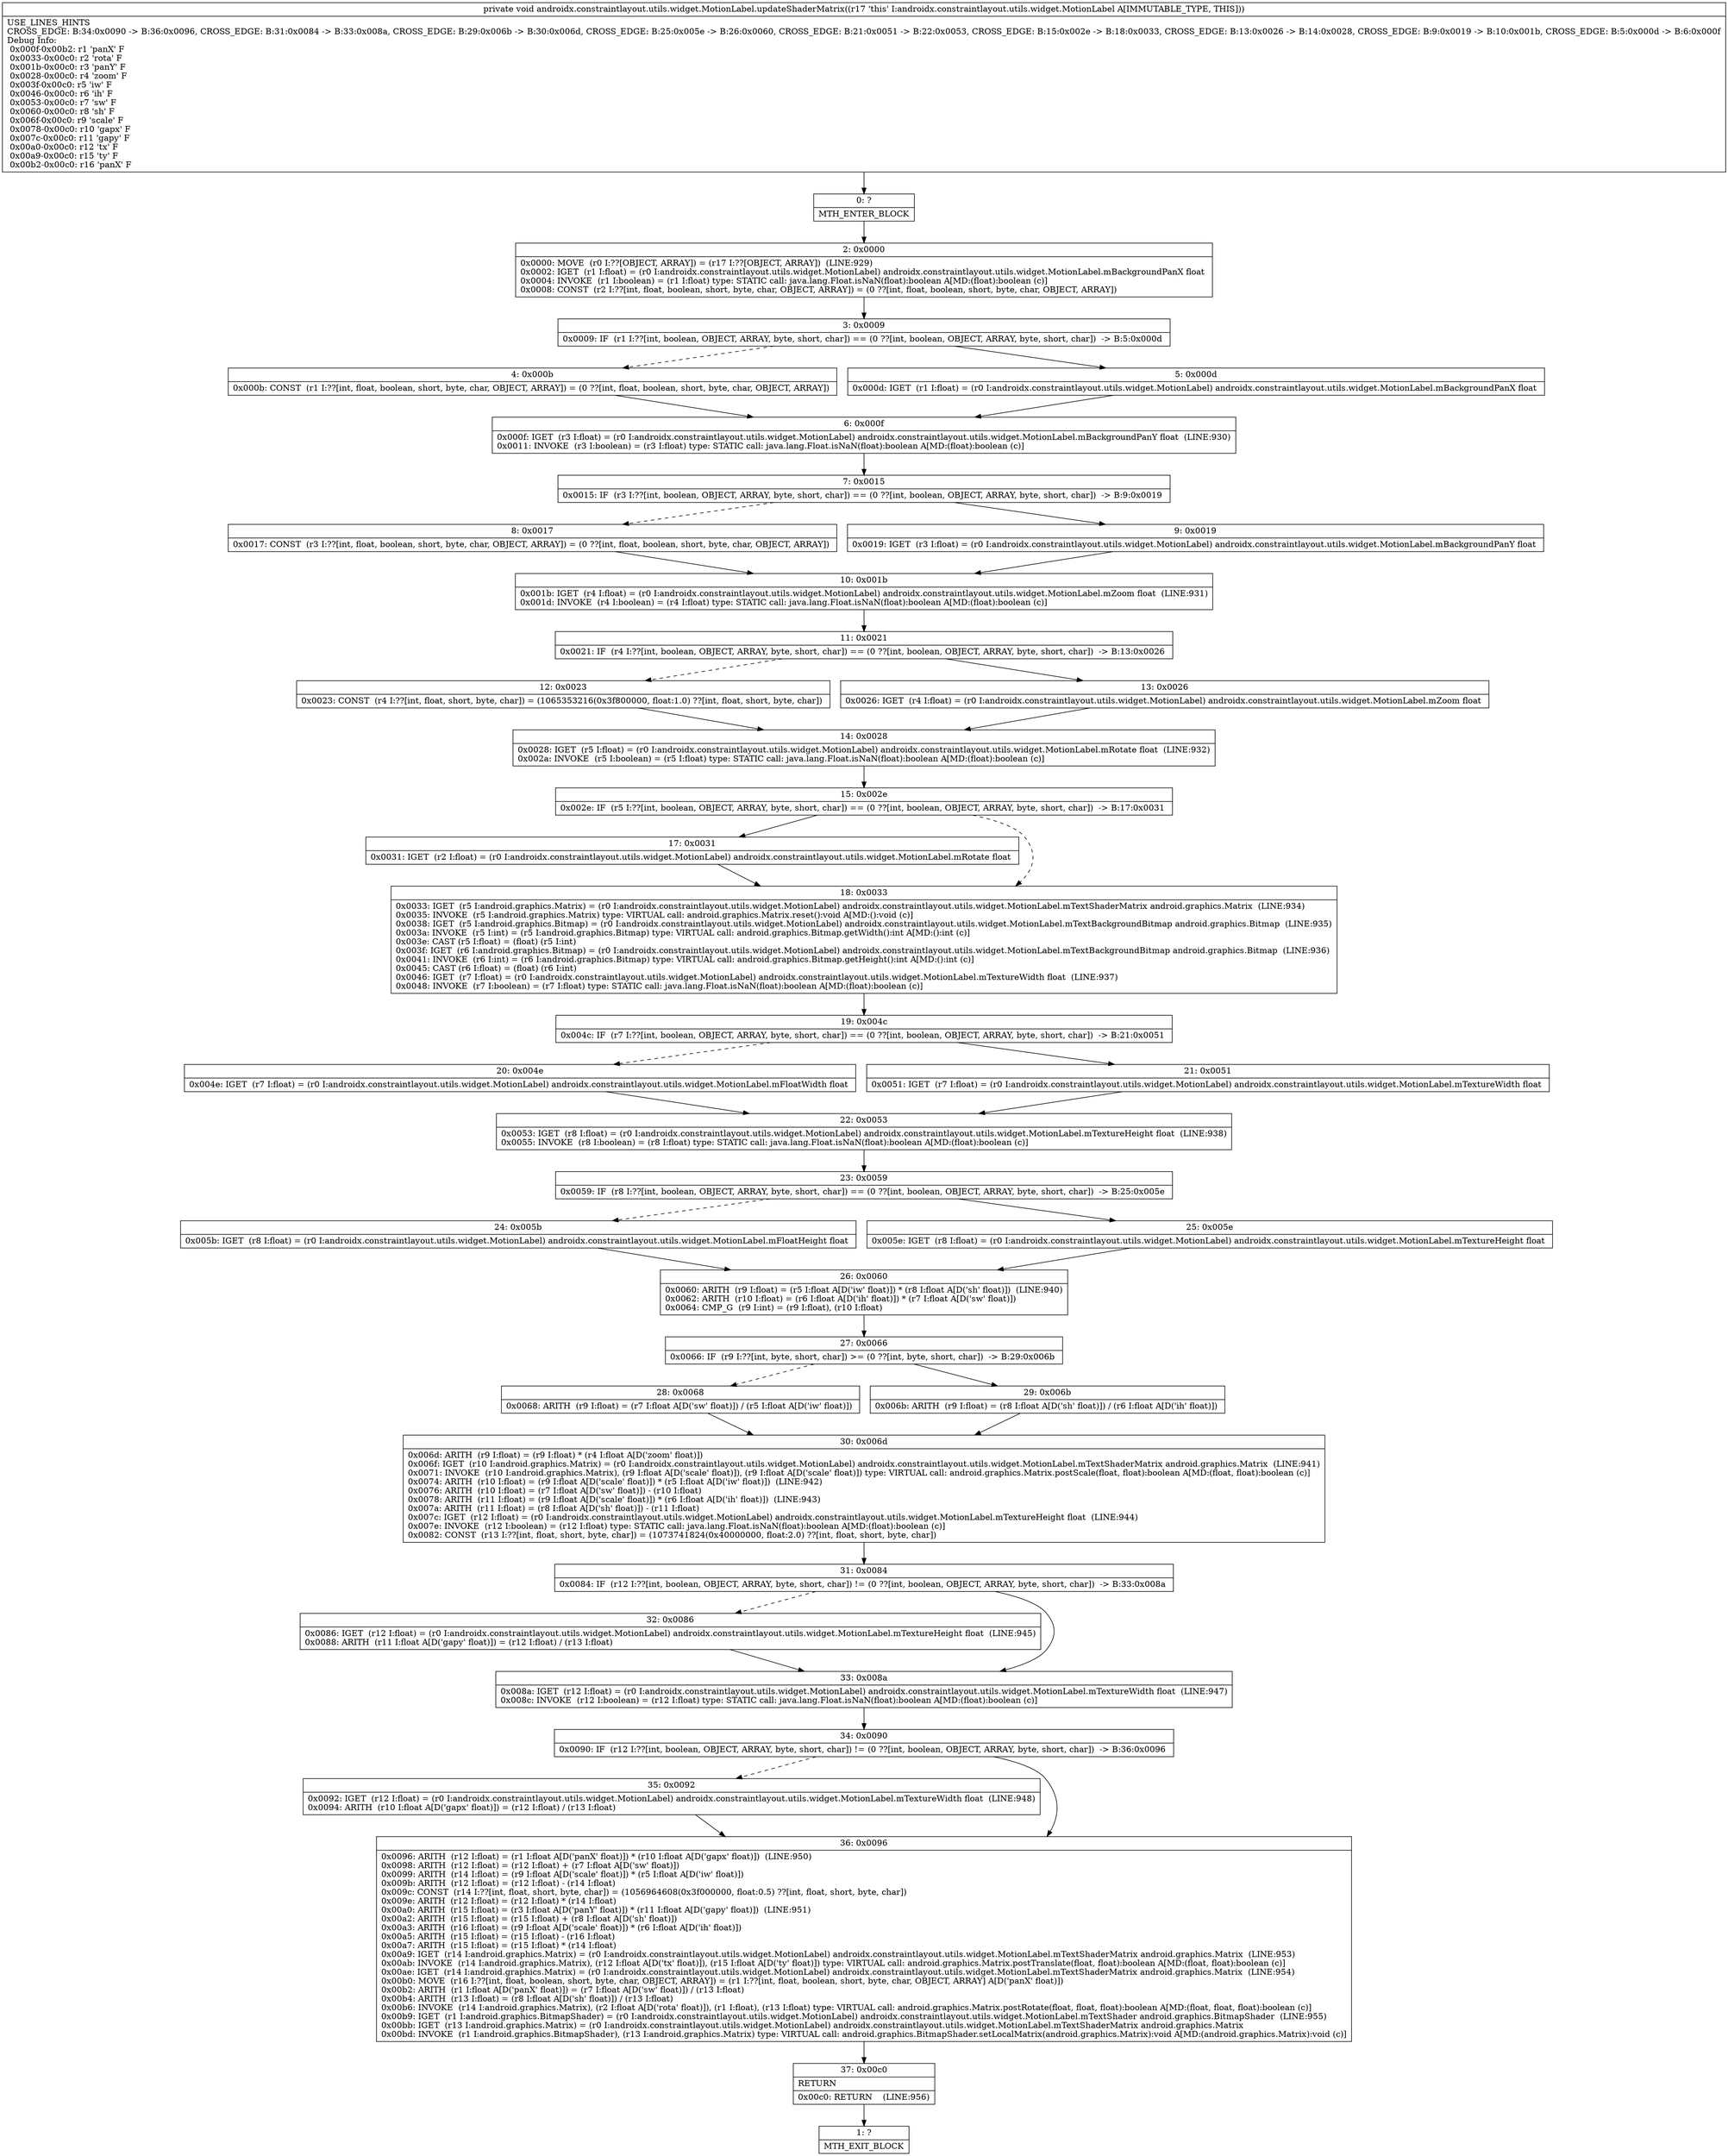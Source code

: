 digraph "CFG forandroidx.constraintlayout.utils.widget.MotionLabel.updateShaderMatrix()V" {
Node_0 [shape=record,label="{0\:\ ?|MTH_ENTER_BLOCK\l}"];
Node_2 [shape=record,label="{2\:\ 0x0000|0x0000: MOVE  (r0 I:??[OBJECT, ARRAY]) = (r17 I:??[OBJECT, ARRAY])  (LINE:929)\l0x0002: IGET  (r1 I:float) = (r0 I:androidx.constraintlayout.utils.widget.MotionLabel) androidx.constraintlayout.utils.widget.MotionLabel.mBackgroundPanX float \l0x0004: INVOKE  (r1 I:boolean) = (r1 I:float) type: STATIC call: java.lang.Float.isNaN(float):boolean A[MD:(float):boolean (c)]\l0x0008: CONST  (r2 I:??[int, float, boolean, short, byte, char, OBJECT, ARRAY]) = (0 ??[int, float, boolean, short, byte, char, OBJECT, ARRAY]) \l}"];
Node_3 [shape=record,label="{3\:\ 0x0009|0x0009: IF  (r1 I:??[int, boolean, OBJECT, ARRAY, byte, short, char]) == (0 ??[int, boolean, OBJECT, ARRAY, byte, short, char])  \-\> B:5:0x000d \l}"];
Node_4 [shape=record,label="{4\:\ 0x000b|0x000b: CONST  (r1 I:??[int, float, boolean, short, byte, char, OBJECT, ARRAY]) = (0 ??[int, float, boolean, short, byte, char, OBJECT, ARRAY]) \l}"];
Node_6 [shape=record,label="{6\:\ 0x000f|0x000f: IGET  (r3 I:float) = (r0 I:androidx.constraintlayout.utils.widget.MotionLabel) androidx.constraintlayout.utils.widget.MotionLabel.mBackgroundPanY float  (LINE:930)\l0x0011: INVOKE  (r3 I:boolean) = (r3 I:float) type: STATIC call: java.lang.Float.isNaN(float):boolean A[MD:(float):boolean (c)]\l}"];
Node_7 [shape=record,label="{7\:\ 0x0015|0x0015: IF  (r3 I:??[int, boolean, OBJECT, ARRAY, byte, short, char]) == (0 ??[int, boolean, OBJECT, ARRAY, byte, short, char])  \-\> B:9:0x0019 \l}"];
Node_8 [shape=record,label="{8\:\ 0x0017|0x0017: CONST  (r3 I:??[int, float, boolean, short, byte, char, OBJECT, ARRAY]) = (0 ??[int, float, boolean, short, byte, char, OBJECT, ARRAY]) \l}"];
Node_10 [shape=record,label="{10\:\ 0x001b|0x001b: IGET  (r4 I:float) = (r0 I:androidx.constraintlayout.utils.widget.MotionLabel) androidx.constraintlayout.utils.widget.MotionLabel.mZoom float  (LINE:931)\l0x001d: INVOKE  (r4 I:boolean) = (r4 I:float) type: STATIC call: java.lang.Float.isNaN(float):boolean A[MD:(float):boolean (c)]\l}"];
Node_11 [shape=record,label="{11\:\ 0x0021|0x0021: IF  (r4 I:??[int, boolean, OBJECT, ARRAY, byte, short, char]) == (0 ??[int, boolean, OBJECT, ARRAY, byte, short, char])  \-\> B:13:0x0026 \l}"];
Node_12 [shape=record,label="{12\:\ 0x0023|0x0023: CONST  (r4 I:??[int, float, short, byte, char]) = (1065353216(0x3f800000, float:1.0) ??[int, float, short, byte, char]) \l}"];
Node_14 [shape=record,label="{14\:\ 0x0028|0x0028: IGET  (r5 I:float) = (r0 I:androidx.constraintlayout.utils.widget.MotionLabel) androidx.constraintlayout.utils.widget.MotionLabel.mRotate float  (LINE:932)\l0x002a: INVOKE  (r5 I:boolean) = (r5 I:float) type: STATIC call: java.lang.Float.isNaN(float):boolean A[MD:(float):boolean (c)]\l}"];
Node_15 [shape=record,label="{15\:\ 0x002e|0x002e: IF  (r5 I:??[int, boolean, OBJECT, ARRAY, byte, short, char]) == (0 ??[int, boolean, OBJECT, ARRAY, byte, short, char])  \-\> B:17:0x0031 \l}"];
Node_17 [shape=record,label="{17\:\ 0x0031|0x0031: IGET  (r2 I:float) = (r0 I:androidx.constraintlayout.utils.widget.MotionLabel) androidx.constraintlayout.utils.widget.MotionLabel.mRotate float \l}"];
Node_18 [shape=record,label="{18\:\ 0x0033|0x0033: IGET  (r5 I:android.graphics.Matrix) = (r0 I:androidx.constraintlayout.utils.widget.MotionLabel) androidx.constraintlayout.utils.widget.MotionLabel.mTextShaderMatrix android.graphics.Matrix  (LINE:934)\l0x0035: INVOKE  (r5 I:android.graphics.Matrix) type: VIRTUAL call: android.graphics.Matrix.reset():void A[MD:():void (c)]\l0x0038: IGET  (r5 I:android.graphics.Bitmap) = (r0 I:androidx.constraintlayout.utils.widget.MotionLabel) androidx.constraintlayout.utils.widget.MotionLabel.mTextBackgroundBitmap android.graphics.Bitmap  (LINE:935)\l0x003a: INVOKE  (r5 I:int) = (r5 I:android.graphics.Bitmap) type: VIRTUAL call: android.graphics.Bitmap.getWidth():int A[MD:():int (c)]\l0x003e: CAST (r5 I:float) = (float) (r5 I:int) \l0x003f: IGET  (r6 I:android.graphics.Bitmap) = (r0 I:androidx.constraintlayout.utils.widget.MotionLabel) androidx.constraintlayout.utils.widget.MotionLabel.mTextBackgroundBitmap android.graphics.Bitmap  (LINE:936)\l0x0041: INVOKE  (r6 I:int) = (r6 I:android.graphics.Bitmap) type: VIRTUAL call: android.graphics.Bitmap.getHeight():int A[MD:():int (c)]\l0x0045: CAST (r6 I:float) = (float) (r6 I:int) \l0x0046: IGET  (r7 I:float) = (r0 I:androidx.constraintlayout.utils.widget.MotionLabel) androidx.constraintlayout.utils.widget.MotionLabel.mTextureWidth float  (LINE:937)\l0x0048: INVOKE  (r7 I:boolean) = (r7 I:float) type: STATIC call: java.lang.Float.isNaN(float):boolean A[MD:(float):boolean (c)]\l}"];
Node_19 [shape=record,label="{19\:\ 0x004c|0x004c: IF  (r7 I:??[int, boolean, OBJECT, ARRAY, byte, short, char]) == (0 ??[int, boolean, OBJECT, ARRAY, byte, short, char])  \-\> B:21:0x0051 \l}"];
Node_20 [shape=record,label="{20\:\ 0x004e|0x004e: IGET  (r7 I:float) = (r0 I:androidx.constraintlayout.utils.widget.MotionLabel) androidx.constraintlayout.utils.widget.MotionLabel.mFloatWidth float \l}"];
Node_22 [shape=record,label="{22\:\ 0x0053|0x0053: IGET  (r8 I:float) = (r0 I:androidx.constraintlayout.utils.widget.MotionLabel) androidx.constraintlayout.utils.widget.MotionLabel.mTextureHeight float  (LINE:938)\l0x0055: INVOKE  (r8 I:boolean) = (r8 I:float) type: STATIC call: java.lang.Float.isNaN(float):boolean A[MD:(float):boolean (c)]\l}"];
Node_23 [shape=record,label="{23\:\ 0x0059|0x0059: IF  (r8 I:??[int, boolean, OBJECT, ARRAY, byte, short, char]) == (0 ??[int, boolean, OBJECT, ARRAY, byte, short, char])  \-\> B:25:0x005e \l}"];
Node_24 [shape=record,label="{24\:\ 0x005b|0x005b: IGET  (r8 I:float) = (r0 I:androidx.constraintlayout.utils.widget.MotionLabel) androidx.constraintlayout.utils.widget.MotionLabel.mFloatHeight float \l}"];
Node_26 [shape=record,label="{26\:\ 0x0060|0x0060: ARITH  (r9 I:float) = (r5 I:float A[D('iw' float)]) * (r8 I:float A[D('sh' float)])  (LINE:940)\l0x0062: ARITH  (r10 I:float) = (r6 I:float A[D('ih' float)]) * (r7 I:float A[D('sw' float)]) \l0x0064: CMP_G  (r9 I:int) = (r9 I:float), (r10 I:float) \l}"];
Node_27 [shape=record,label="{27\:\ 0x0066|0x0066: IF  (r9 I:??[int, byte, short, char]) \>= (0 ??[int, byte, short, char])  \-\> B:29:0x006b \l}"];
Node_28 [shape=record,label="{28\:\ 0x0068|0x0068: ARITH  (r9 I:float) = (r7 I:float A[D('sw' float)]) \/ (r5 I:float A[D('iw' float)]) \l}"];
Node_30 [shape=record,label="{30\:\ 0x006d|0x006d: ARITH  (r9 I:float) = (r9 I:float) * (r4 I:float A[D('zoom' float)]) \l0x006f: IGET  (r10 I:android.graphics.Matrix) = (r0 I:androidx.constraintlayout.utils.widget.MotionLabel) androidx.constraintlayout.utils.widget.MotionLabel.mTextShaderMatrix android.graphics.Matrix  (LINE:941)\l0x0071: INVOKE  (r10 I:android.graphics.Matrix), (r9 I:float A[D('scale' float)]), (r9 I:float A[D('scale' float)]) type: VIRTUAL call: android.graphics.Matrix.postScale(float, float):boolean A[MD:(float, float):boolean (c)]\l0x0074: ARITH  (r10 I:float) = (r9 I:float A[D('scale' float)]) * (r5 I:float A[D('iw' float)])  (LINE:942)\l0x0076: ARITH  (r10 I:float) = (r7 I:float A[D('sw' float)]) \- (r10 I:float) \l0x0078: ARITH  (r11 I:float) = (r9 I:float A[D('scale' float)]) * (r6 I:float A[D('ih' float)])  (LINE:943)\l0x007a: ARITH  (r11 I:float) = (r8 I:float A[D('sh' float)]) \- (r11 I:float) \l0x007c: IGET  (r12 I:float) = (r0 I:androidx.constraintlayout.utils.widget.MotionLabel) androidx.constraintlayout.utils.widget.MotionLabel.mTextureHeight float  (LINE:944)\l0x007e: INVOKE  (r12 I:boolean) = (r12 I:float) type: STATIC call: java.lang.Float.isNaN(float):boolean A[MD:(float):boolean (c)]\l0x0082: CONST  (r13 I:??[int, float, short, byte, char]) = (1073741824(0x40000000, float:2.0) ??[int, float, short, byte, char]) \l}"];
Node_31 [shape=record,label="{31\:\ 0x0084|0x0084: IF  (r12 I:??[int, boolean, OBJECT, ARRAY, byte, short, char]) != (0 ??[int, boolean, OBJECT, ARRAY, byte, short, char])  \-\> B:33:0x008a \l}"];
Node_32 [shape=record,label="{32\:\ 0x0086|0x0086: IGET  (r12 I:float) = (r0 I:androidx.constraintlayout.utils.widget.MotionLabel) androidx.constraintlayout.utils.widget.MotionLabel.mTextureHeight float  (LINE:945)\l0x0088: ARITH  (r11 I:float A[D('gapy' float)]) = (r12 I:float) \/ (r13 I:float) \l}"];
Node_33 [shape=record,label="{33\:\ 0x008a|0x008a: IGET  (r12 I:float) = (r0 I:androidx.constraintlayout.utils.widget.MotionLabel) androidx.constraintlayout.utils.widget.MotionLabel.mTextureWidth float  (LINE:947)\l0x008c: INVOKE  (r12 I:boolean) = (r12 I:float) type: STATIC call: java.lang.Float.isNaN(float):boolean A[MD:(float):boolean (c)]\l}"];
Node_34 [shape=record,label="{34\:\ 0x0090|0x0090: IF  (r12 I:??[int, boolean, OBJECT, ARRAY, byte, short, char]) != (0 ??[int, boolean, OBJECT, ARRAY, byte, short, char])  \-\> B:36:0x0096 \l}"];
Node_35 [shape=record,label="{35\:\ 0x0092|0x0092: IGET  (r12 I:float) = (r0 I:androidx.constraintlayout.utils.widget.MotionLabel) androidx.constraintlayout.utils.widget.MotionLabel.mTextureWidth float  (LINE:948)\l0x0094: ARITH  (r10 I:float A[D('gapx' float)]) = (r12 I:float) \/ (r13 I:float) \l}"];
Node_36 [shape=record,label="{36\:\ 0x0096|0x0096: ARITH  (r12 I:float) = (r1 I:float A[D('panX' float)]) * (r10 I:float A[D('gapx' float)])  (LINE:950)\l0x0098: ARITH  (r12 I:float) = (r12 I:float) + (r7 I:float A[D('sw' float)]) \l0x0099: ARITH  (r14 I:float) = (r9 I:float A[D('scale' float)]) * (r5 I:float A[D('iw' float)]) \l0x009b: ARITH  (r12 I:float) = (r12 I:float) \- (r14 I:float) \l0x009c: CONST  (r14 I:??[int, float, short, byte, char]) = (1056964608(0x3f000000, float:0.5) ??[int, float, short, byte, char]) \l0x009e: ARITH  (r12 I:float) = (r12 I:float) * (r14 I:float) \l0x00a0: ARITH  (r15 I:float) = (r3 I:float A[D('panY' float)]) * (r11 I:float A[D('gapy' float)])  (LINE:951)\l0x00a2: ARITH  (r15 I:float) = (r15 I:float) + (r8 I:float A[D('sh' float)]) \l0x00a3: ARITH  (r16 I:float) = (r9 I:float A[D('scale' float)]) * (r6 I:float A[D('ih' float)]) \l0x00a5: ARITH  (r15 I:float) = (r15 I:float) \- (r16 I:float) \l0x00a7: ARITH  (r15 I:float) = (r15 I:float) * (r14 I:float) \l0x00a9: IGET  (r14 I:android.graphics.Matrix) = (r0 I:androidx.constraintlayout.utils.widget.MotionLabel) androidx.constraintlayout.utils.widget.MotionLabel.mTextShaderMatrix android.graphics.Matrix  (LINE:953)\l0x00ab: INVOKE  (r14 I:android.graphics.Matrix), (r12 I:float A[D('tx' float)]), (r15 I:float A[D('ty' float)]) type: VIRTUAL call: android.graphics.Matrix.postTranslate(float, float):boolean A[MD:(float, float):boolean (c)]\l0x00ae: IGET  (r14 I:android.graphics.Matrix) = (r0 I:androidx.constraintlayout.utils.widget.MotionLabel) androidx.constraintlayout.utils.widget.MotionLabel.mTextShaderMatrix android.graphics.Matrix  (LINE:954)\l0x00b0: MOVE  (r16 I:??[int, float, boolean, short, byte, char, OBJECT, ARRAY]) = (r1 I:??[int, float, boolean, short, byte, char, OBJECT, ARRAY] A[D('panX' float)]) \l0x00b2: ARITH  (r1 I:float A[D('panX' float)]) = (r7 I:float A[D('sw' float)]) \/ (r13 I:float) \l0x00b4: ARITH  (r13 I:float) = (r8 I:float A[D('sh' float)]) \/ (r13 I:float) \l0x00b6: INVOKE  (r14 I:android.graphics.Matrix), (r2 I:float A[D('rota' float)]), (r1 I:float), (r13 I:float) type: VIRTUAL call: android.graphics.Matrix.postRotate(float, float, float):boolean A[MD:(float, float, float):boolean (c)]\l0x00b9: IGET  (r1 I:android.graphics.BitmapShader) = (r0 I:androidx.constraintlayout.utils.widget.MotionLabel) androidx.constraintlayout.utils.widget.MotionLabel.mTextShader android.graphics.BitmapShader  (LINE:955)\l0x00bb: IGET  (r13 I:android.graphics.Matrix) = (r0 I:androidx.constraintlayout.utils.widget.MotionLabel) androidx.constraintlayout.utils.widget.MotionLabel.mTextShaderMatrix android.graphics.Matrix \l0x00bd: INVOKE  (r1 I:android.graphics.BitmapShader), (r13 I:android.graphics.Matrix) type: VIRTUAL call: android.graphics.BitmapShader.setLocalMatrix(android.graphics.Matrix):void A[MD:(android.graphics.Matrix):void (c)]\l}"];
Node_37 [shape=record,label="{37\:\ 0x00c0|RETURN\l|0x00c0: RETURN    (LINE:956)\l}"];
Node_1 [shape=record,label="{1\:\ ?|MTH_EXIT_BLOCK\l}"];
Node_29 [shape=record,label="{29\:\ 0x006b|0x006b: ARITH  (r9 I:float) = (r8 I:float A[D('sh' float)]) \/ (r6 I:float A[D('ih' float)]) \l}"];
Node_25 [shape=record,label="{25\:\ 0x005e|0x005e: IGET  (r8 I:float) = (r0 I:androidx.constraintlayout.utils.widget.MotionLabel) androidx.constraintlayout.utils.widget.MotionLabel.mTextureHeight float \l}"];
Node_21 [shape=record,label="{21\:\ 0x0051|0x0051: IGET  (r7 I:float) = (r0 I:androidx.constraintlayout.utils.widget.MotionLabel) androidx.constraintlayout.utils.widget.MotionLabel.mTextureWidth float \l}"];
Node_13 [shape=record,label="{13\:\ 0x0026|0x0026: IGET  (r4 I:float) = (r0 I:androidx.constraintlayout.utils.widget.MotionLabel) androidx.constraintlayout.utils.widget.MotionLabel.mZoom float \l}"];
Node_9 [shape=record,label="{9\:\ 0x0019|0x0019: IGET  (r3 I:float) = (r0 I:androidx.constraintlayout.utils.widget.MotionLabel) androidx.constraintlayout.utils.widget.MotionLabel.mBackgroundPanY float \l}"];
Node_5 [shape=record,label="{5\:\ 0x000d|0x000d: IGET  (r1 I:float) = (r0 I:androidx.constraintlayout.utils.widget.MotionLabel) androidx.constraintlayout.utils.widget.MotionLabel.mBackgroundPanX float \l}"];
MethodNode[shape=record,label="{private void androidx.constraintlayout.utils.widget.MotionLabel.updateShaderMatrix((r17 'this' I:androidx.constraintlayout.utils.widget.MotionLabel A[IMMUTABLE_TYPE, THIS]))  | USE_LINES_HINTS\lCROSS_EDGE: B:34:0x0090 \-\> B:36:0x0096, CROSS_EDGE: B:31:0x0084 \-\> B:33:0x008a, CROSS_EDGE: B:29:0x006b \-\> B:30:0x006d, CROSS_EDGE: B:25:0x005e \-\> B:26:0x0060, CROSS_EDGE: B:21:0x0051 \-\> B:22:0x0053, CROSS_EDGE: B:15:0x002e \-\> B:18:0x0033, CROSS_EDGE: B:13:0x0026 \-\> B:14:0x0028, CROSS_EDGE: B:9:0x0019 \-\> B:10:0x001b, CROSS_EDGE: B:5:0x000d \-\> B:6:0x000f\lDebug Info:\l  0x000f\-0x00b2: r1 'panX' F\l  0x0033\-0x00c0: r2 'rota' F\l  0x001b\-0x00c0: r3 'panY' F\l  0x0028\-0x00c0: r4 'zoom' F\l  0x003f\-0x00c0: r5 'iw' F\l  0x0046\-0x00c0: r6 'ih' F\l  0x0053\-0x00c0: r7 'sw' F\l  0x0060\-0x00c0: r8 'sh' F\l  0x006f\-0x00c0: r9 'scale' F\l  0x0078\-0x00c0: r10 'gapx' F\l  0x007c\-0x00c0: r11 'gapy' F\l  0x00a0\-0x00c0: r12 'tx' F\l  0x00a9\-0x00c0: r15 'ty' F\l  0x00b2\-0x00c0: r16 'panX' F\l}"];
MethodNode -> Node_0;Node_0 -> Node_2;
Node_2 -> Node_3;
Node_3 -> Node_4[style=dashed];
Node_3 -> Node_5;
Node_4 -> Node_6;
Node_6 -> Node_7;
Node_7 -> Node_8[style=dashed];
Node_7 -> Node_9;
Node_8 -> Node_10;
Node_10 -> Node_11;
Node_11 -> Node_12[style=dashed];
Node_11 -> Node_13;
Node_12 -> Node_14;
Node_14 -> Node_15;
Node_15 -> Node_17;
Node_15 -> Node_18[style=dashed];
Node_17 -> Node_18;
Node_18 -> Node_19;
Node_19 -> Node_20[style=dashed];
Node_19 -> Node_21;
Node_20 -> Node_22;
Node_22 -> Node_23;
Node_23 -> Node_24[style=dashed];
Node_23 -> Node_25;
Node_24 -> Node_26;
Node_26 -> Node_27;
Node_27 -> Node_28[style=dashed];
Node_27 -> Node_29;
Node_28 -> Node_30;
Node_30 -> Node_31;
Node_31 -> Node_32[style=dashed];
Node_31 -> Node_33;
Node_32 -> Node_33;
Node_33 -> Node_34;
Node_34 -> Node_35[style=dashed];
Node_34 -> Node_36;
Node_35 -> Node_36;
Node_36 -> Node_37;
Node_37 -> Node_1;
Node_29 -> Node_30;
Node_25 -> Node_26;
Node_21 -> Node_22;
Node_13 -> Node_14;
Node_9 -> Node_10;
Node_5 -> Node_6;
}

